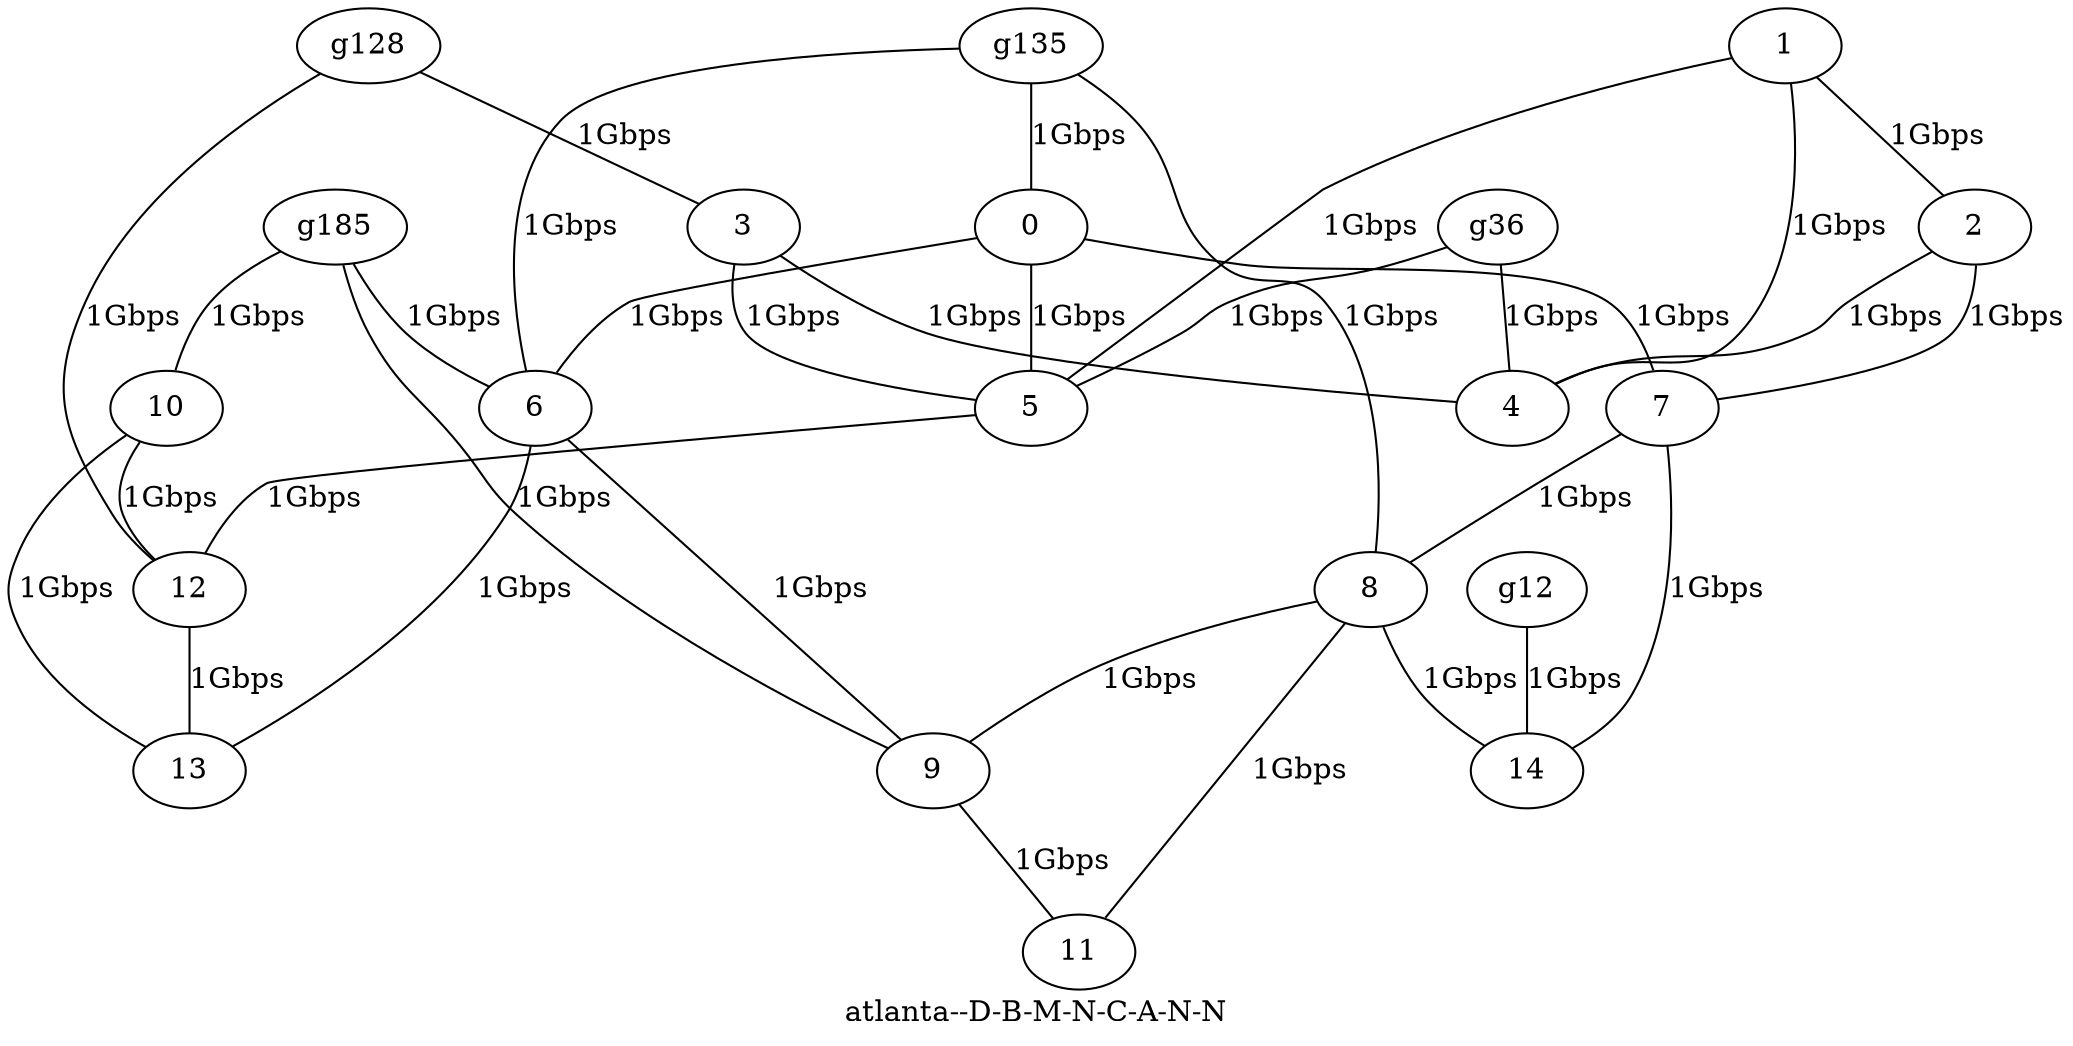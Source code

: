 Graph {
    label="atlanta--D-B-M-N-C-A-N-N"
    g0 [hosts=128, label="g128"]
    g1 [hosts=185, label="g185"]
    g2 [hosts=12, label="g12"]
    g3 [hosts=135, label="g135"]
    g4 [hosts=36, label="g36"]
    0 -- 5 [weight=1000, label="1Gbps"]
    0 -- 6 [weight=1000, label="1Gbps"]
    0 -- 7 [weight=1000, label="1Gbps"]
    1 -- 2 [weight=1000, label="1Gbps"]
    1 -- 4 [weight=1000, label="1Gbps"]
    1 -- 5 [weight=1000, label="1Gbps"]
    2 -- 4 [weight=1000, label="1Gbps"]
    2 -- 7 [weight=1000, label="1Gbps"]
    3 -- 4 [weight=1000, label="1Gbps"]
    3 -- 5 [weight=1000, label="1Gbps"]
    5 -- 12 [weight=1000, label="1Gbps"]
    6 -- 9 [weight=1000, label="1Gbps"]
    6 -- 13 [weight=1000, label="1Gbps"]
    7 -- 8 [weight=1000, label="1Gbps"]
    7 -- 14 [weight=1000, label="1Gbps"]
    8 -- 9 [weight=1000, label="1Gbps"]
    8 -- 11 [weight=1000, label="1Gbps"]
    8 -- 14 [weight=1000, label="1Gbps"]
    9 -- 11 [weight=1000, label="1Gbps"]
    10 -- 12 [weight=1000, label="1Gbps"]
    10 -- 13 [weight=1000, label="1Gbps"]
    12 -- 13 [weight=1000, label="1Gbps"]
    g0 -- 3 [weight=1000, label="1Gbps"]
    g0 -- 12 [weight=1000, label="1Gbps"]
    g1 -- 6 [weight=1000, label="1Gbps"]
    g1 -- 9 [weight=1000, label="1Gbps"]
    g1 -- 10 [weight=1000, label="1Gbps"]
    g2 -- 14 [weight=1000, label="1Gbps"]
    g3 -- 0 [weight=1000, label="1Gbps"]
    g3 -- 6 [weight=1000, label="1Gbps"]
    g3 -- 8 [weight=1000, label="1Gbps"]
    g4 -- 4 [weight=1000, label="1Gbps"]
    g4 -- 5 [weight=1000, label="1Gbps"]
}